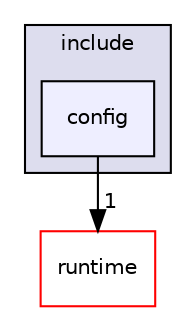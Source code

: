 digraph "config" {
  compound=true
  node [ fontsize="10", fontname="Helvetica"];
  edge [ labelfontsize="10", labelfontname="Helvetica"];
  subgraph clusterdir_2fa8417925308be52a9c60106667e5c1 {
    graph [ bgcolor="#ddddee", pencolor="black", label="include" fontname="Helvetica", fontsize="10", URL="dir_2fa8417925308be52a9c60106667e5c1.html"]
  dir_e9da7b008ad56628ad377fdb47f934f2 [shape=box, label="config", style="filled", fillcolor="#eeeeff", pencolor="black", URL="dir_e9da7b008ad56628ad377fdb47f934f2.html"];
  }
  dir_bacc0c93d90f14ec72dd74ece09979fb [shape=box label="runtime" fillcolor="white" style="filled" color="red" URL="dir_bacc0c93d90f14ec72dd74ece09979fb.html"];
  dir_e9da7b008ad56628ad377fdb47f934f2->dir_bacc0c93d90f14ec72dd74ece09979fb [headlabel="1", labeldistance=1.5 headhref="dir_000027_000019.html"];
}
